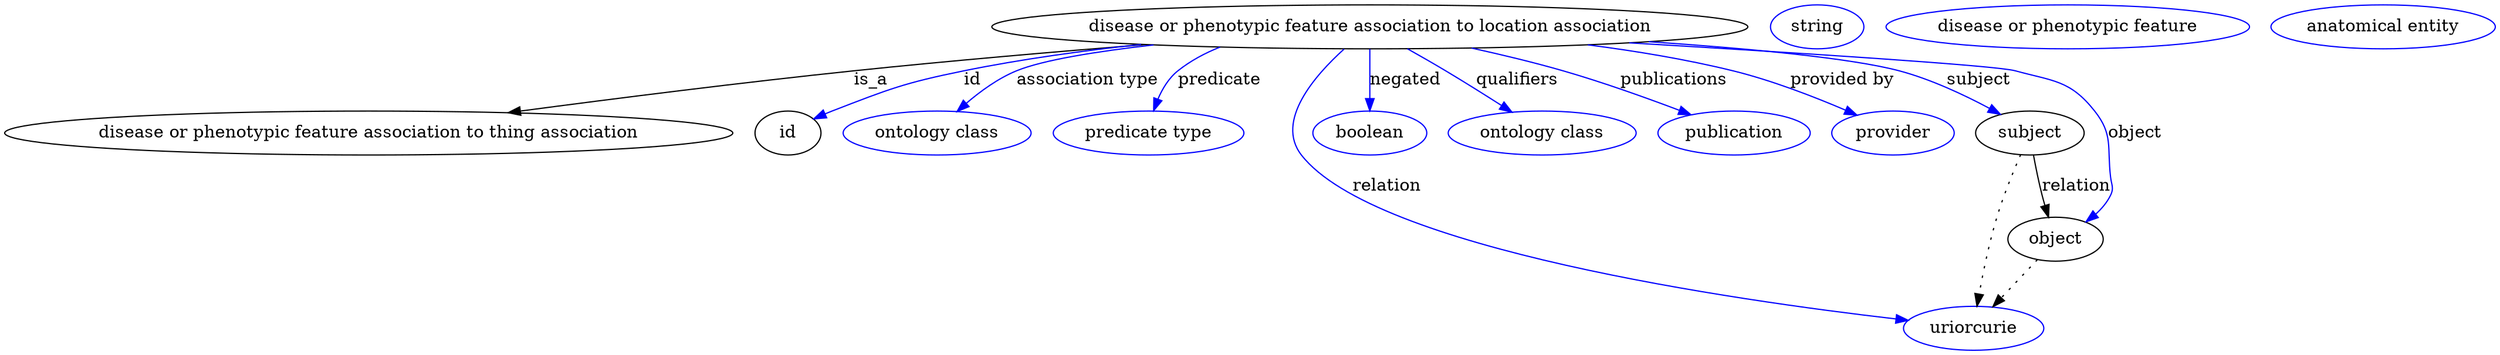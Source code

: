 digraph {
	graph [bb="0,0,1626,283"];
	node [label="\N"];
	"disease or phenotypic feature association to location association"	 [height=0.5,
		label="disease or phenotypic feature association to location association",
		pos="899.83,265",
		width=6.5897];
	"disease or phenotypic feature association to thing association"	 [height=0.5,
		pos="226.83,178",
		width=6.3008];
	"disease or phenotypic feature association to location association" -> "disease or phenotypic feature association to thing association"	 [label=is_a,
		lp="564.83,221.5",
		pos="e,323.23,194.36 749.34,251.03 688.54,244.94 617.76,237.31 553.83,229 480,219.41 397.14,206.46 333.3,196.01"];
	id	 [height=0.5,
		pos="498.83,178",
		width=0.75];
	"disease or phenotypic feature association to location association" -> id	 [color=blue,
		label=id,
		lp="634.33,221.5",
		pos="e,520.32,189.3 751.84,250.93 711.63,245.59 668.3,238.44 628.83,229 585.77,218.7 575.6,213.27 534.83,196 533.04,195.24 531.22,194.44 \
529.39,193.61",
		style=solid];
	"association type"	 [color=blue,
		height=0.5,
		label="ontology class",
		pos="605.83,178",
		width=1.7151];
	"disease or phenotypic feature association to location association" -> "association type"	 [color=blue,
		label="association type",
		lp="710.83,221.5",
		pos="e,621.7,195.51 764.01,250.23 723.53,244.48 685.1,237.27 666.83,229 652.86,222.68 639.54,212.25 628.92,202.46",
		style=solid];
	predicate	 [color=blue,
		height=0.5,
		label="predicate type",
		pos="745.83,178",
		width=1.679];
	"disease or phenotypic feature association to location association" -> predicate	 [color=blue,
		label=predicate,
		lp="794.83,221.5",
		pos="e,750.32,196.44 817.93,248.07 796.96,242.48 778.02,235.91 769.83,229 762.73,223.02 757.6,214.46 753.95,206.07",
		style=solid];
	relation	 [color=blue,
		height=0.5,
		label=uriorcurie,
		pos="1309.8,18",
		width=1.2638];
	"disease or phenotypic feature association to location association" -> relation	 [color=blue,
		label=relation,
		lp="914.83,134.5",
		pos="e,1267.5,24.687 881.03,247.05 860.35,225.11 832.58,187.5 852.83,160 901.57,93.815 1148,45.11 1257.4,26.403",
		style=solid];
	negated	 [color=blue,
		height=0.5,
		label=boolean,
		pos="899.83,178",
		width=1.0652];
	"disease or phenotypic feature association to location association" -> negated	 [color=blue,
		label=negated,
		lp="921.33,221.5",
		pos="e,899.83,196 899.83,246.97 899.83,235.19 899.83,219.56 899.83,206.16",
		style=solid];
	qualifiers	 [color=blue,
		height=0.5,
		label="ontology class",
		pos="1017.8,178",
		width=1.7151];
	"disease or phenotypic feature association to location association" -> qualifiers	 [color=blue,
		label=qualifiers,
		lp="992.83,221.5",
		pos="e,995.01,194.82 924.28,246.97 942.39,233.62 967.21,215.32 986.73,200.93",
		style=solid];
	publications	 [color=blue,
		height=0.5,
		label=publication,
		pos="1147.8,178",
		width=1.3902];
	"disease or phenotypic feature association to location association" -> publications	 [color=blue,
		label=publications,
		lp="1095.3,221.5",
		pos="e,1116.1,192.02 963.75,247.64 982.88,242.08 1003.8,235.64 1022.8,229 1051.3,219.07 1082.6,206.27 1106.8,195.97",
		style=solid];
	"provided by"	 [color=blue,
		height=0.5,
		label=provider,
		pos="1255.8,178",
		width=1.1193];
	"disease or phenotypic feature association to location association" -> "provided by"	 [color=blue,
		label="provided by",
		lp="1206.8,221.5",
		pos="e,1228.7,191.49 1032.9,250.07 1065.9,244.83 1100.9,237.94 1132.8,229 1162.9,220.58 1195.5,206.84 1219.5,195.75",
		style=solid];
	subject	 [height=0.5,
		pos="1349.8,178",
		width=0.99297];
	"disease or phenotypic feature association to location association" -> subject	 [color=blue,
		label=subject,
		lp="1302.3,221.5",
		pos="e,1326.8,191.98 1071.4,252.52 1140.3,246.36 1211.2,238.26 1243.8,229 1269.9,221.61 1297.4,208.18 1317.9,196.96",
		style=solid];
	object	 [height=0.5,
		pos="1369.8,91",
		width=0.9027];
	"disease or phenotypic feature association to location association" -> object	 [color=blue,
		label=object,
		lp="1429.8,178",
		pos="e,1390,105.27 1067.5,252.23 1181.1,243.34 1313,232.48 1325.8,229 1358.6,220.09 1373.7,222.61 1394.8,196 1414.2,171.63 1418.9,155.68 \
1406.8,127 1404.6,121.74 1401.2,116.86 1397.3,112.51",
		style=solid];
	association_id	 [color=blue,
		height=0.5,
		label=string,
		pos="1185.8,265",
		width=0.84854];
	subject -> relation	 [pos="e,1313.1,36.239 1343.9,159.97 1339.4,146.12 1333.3,126.47 1328.8,109 1323.5,88.088 1318.5,64.188 1315,46.13",
		style=dotted];
	subject -> object	 [label=relation,
		lp="1381.8,134.5",
		pos="e,1365.7,109 1354,159.97 1356.7,148.08 1360.3,132.25 1363.4,118.76"];
	"disease or phenotypic feature association to thing association_subject"	 [color=blue,
		height=0.5,
		label="disease or phenotypic feature",
		pos="1348.8,265",
		width=3.1775];
	object -> relation	 [pos="e,1324,35.261 1356.2,74.435 1348.6,65.207 1339,53.528 1330.5,43.191",
		style=dotted];
	"disease or phenotypic feature association to location association_object"	 [color=blue,
		height=0.5,
		label="anatomical entity",
		pos="1553.8,265",
		width=2.004];
}
